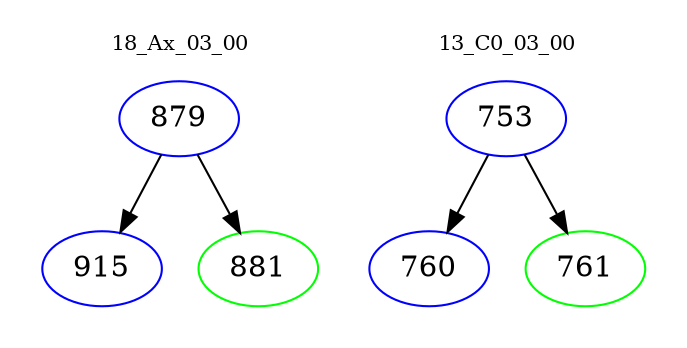 digraph{
subgraph cluster_0 {
color = white
label = "18_Ax_03_00";
fontsize=10;
T0_879 [label="879", color="blue"]
T0_879 -> T0_915 [color="black"]
T0_915 [label="915", color="blue"]
T0_879 -> T0_881 [color="black"]
T0_881 [label="881", color="green"]
}
subgraph cluster_1 {
color = white
label = "13_C0_03_00";
fontsize=10;
T1_753 [label="753", color="blue"]
T1_753 -> T1_760 [color="black"]
T1_760 [label="760", color="blue"]
T1_753 -> T1_761 [color="black"]
T1_761 [label="761", color="green"]
}
}
